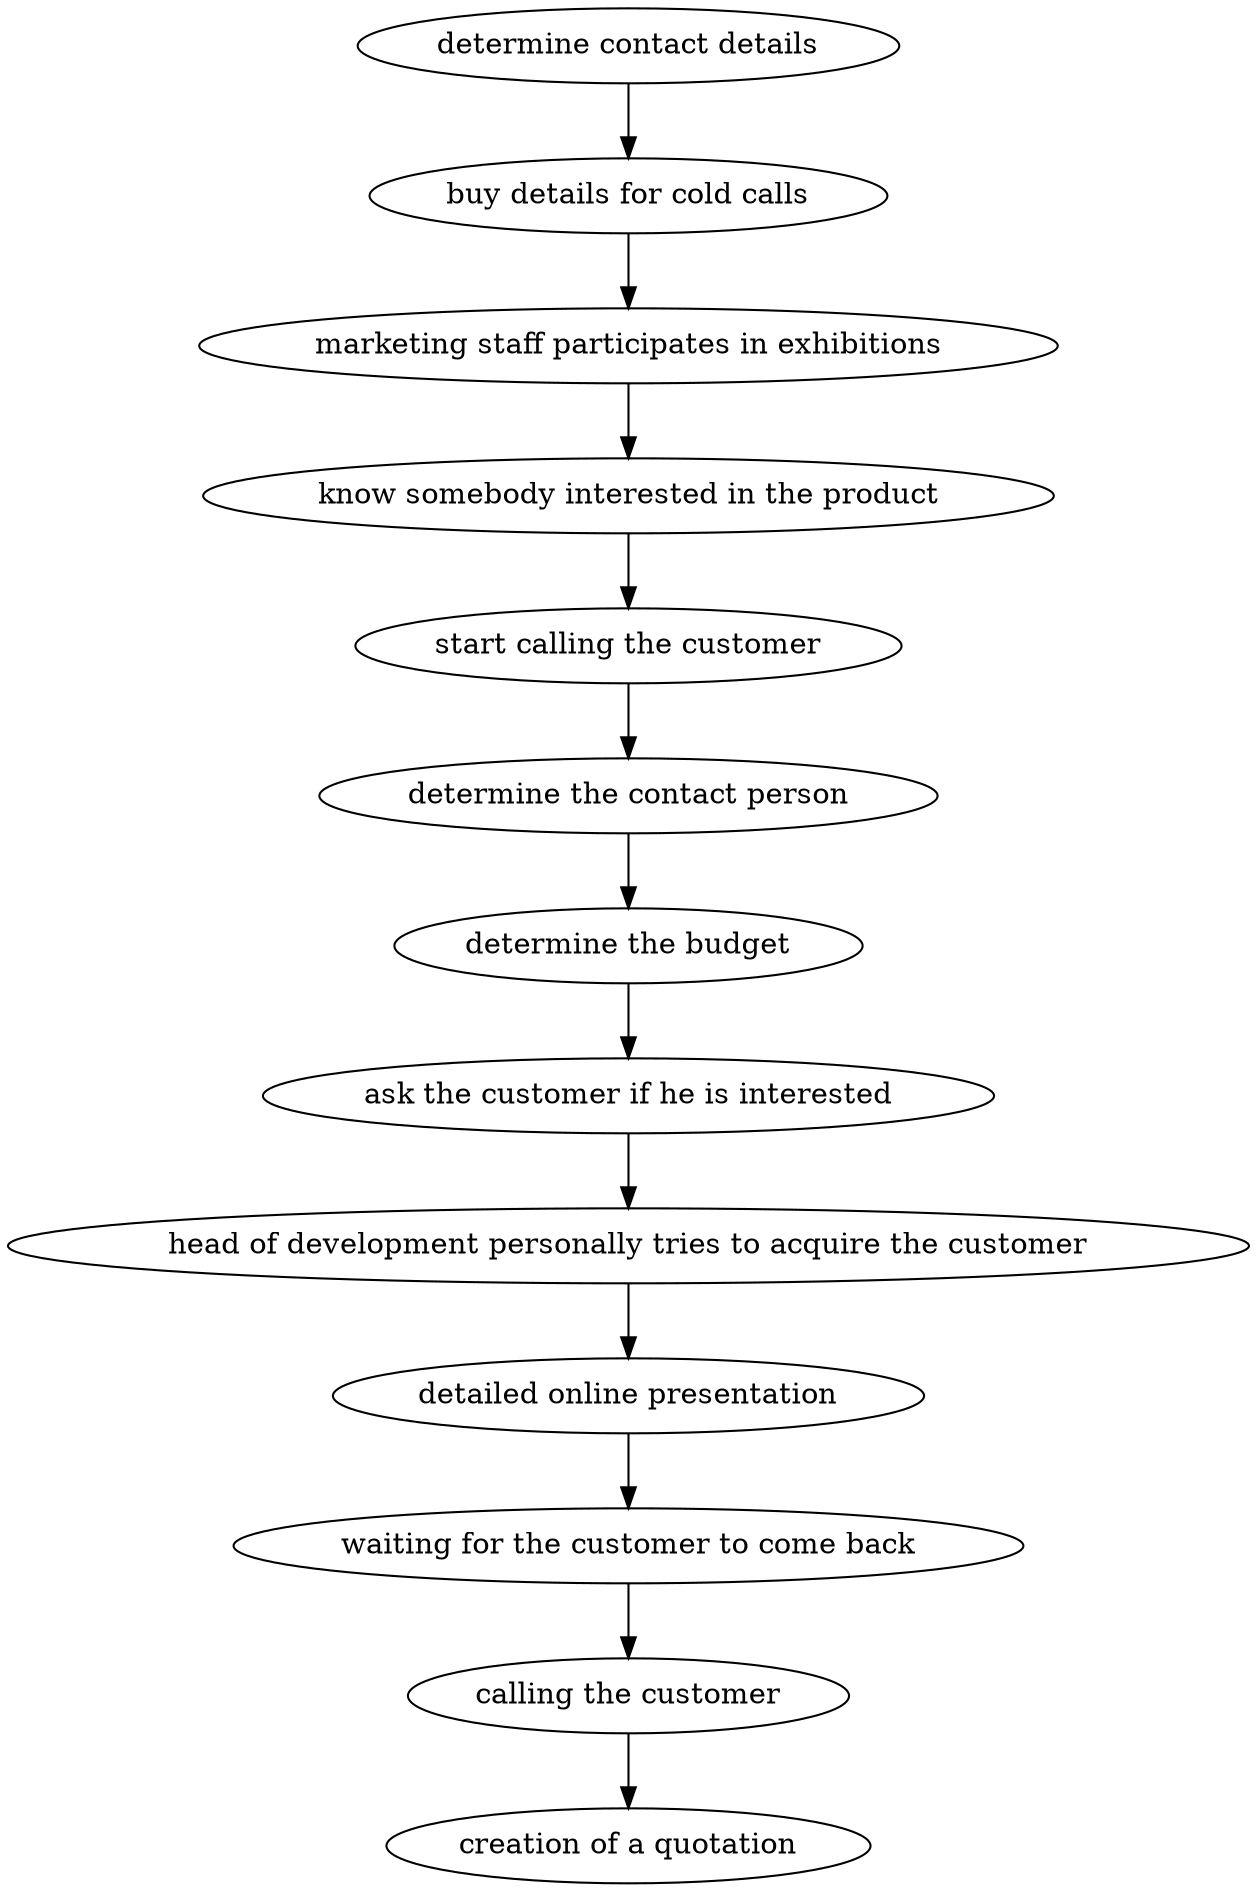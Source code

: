 strict digraph "doc-6.4" {
	graph [name="doc-6.4"];
	"determine contact details"	[attrs="{'type': 'Activity', 'label': 'determine contact details'}"];
	"buy details for cold calls"	[attrs="{'type': 'Activity', 'label': 'buy details for cold calls'}"];
	"determine contact details" -> "buy details for cold calls"	[attrs="{'type': 'flow', 'label': 'flow'}"];
	"marketing staff participates in exhibitions"	[attrs="{'type': 'Activity', 'label': 'marketing staff participates in exhibitions'}"];
	"buy details for cold calls" -> "marketing staff participates in exhibitions"	[attrs="{'type': 'flow', 'label': 'flow'}"];
	"know somebody interested in the product"	[attrs="{'type': 'Activity', 'label': 'know somebody interested in the product'}"];
	"marketing staff participates in exhibitions" -> "know somebody interested in the product"	[attrs="{'type': 'flow', 'label': 'flow'}"];
	"start calling the customer"	[attrs="{'type': 'Activity', 'label': 'start calling the customer'}"];
	"know somebody interested in the product" -> "start calling the customer"	[attrs="{'type': 'flow', 'label': 'flow'}"];
	"determine the contact person"	[attrs="{'type': 'Activity', 'label': 'determine the contact person'}"];
	"start calling the customer" -> "determine the contact person"	[attrs="{'type': 'flow', 'label': 'flow'}"];
	"determine the budget"	[attrs="{'type': 'Activity', 'label': 'determine the budget'}"];
	"determine the contact person" -> "determine the budget"	[attrs="{'type': 'flow', 'label': 'flow'}"];
	"ask the customer if he is interested"	[attrs="{'type': 'Activity', 'label': 'ask the customer if he is interested'}"];
	"determine the budget" -> "ask the customer if he is interested"	[attrs="{'type': 'flow', 'label': 'flow'}"];
	"head of development personally tries to acquire the customer"	[attrs="{'type': 'Activity', 'label': 'head of development personally tries to acquire the customer'}"];
	"ask the customer if he is interested" -> "head of development personally tries to acquire the customer"	[attrs="{'type': 'flow', 'label': 'flow'}"];
	"detailed online presentation"	[attrs="{'type': 'Activity', 'label': 'detailed online presentation'}"];
	"head of development personally tries to acquire the customer" -> "detailed online presentation"	[attrs="{'type': 'flow', 'label': 'flow'}"];
	"waiting for the customer to come back"	[attrs="{'type': 'Activity', 'label': 'waiting for the customer to come back'}"];
	"detailed online presentation" -> "waiting for the customer to come back"	[attrs="{'type': 'flow', 'label': 'flow'}"];
	"calling the customer"	[attrs="{'type': 'Activity', 'label': 'calling the customer'}"];
	"waiting for the customer to come back" -> "calling the customer"	[attrs="{'type': 'flow', 'label': 'flow'}"];
	"creation of a quotation"	[attrs="{'type': 'Activity', 'label': 'creation of a quotation'}"];
	"calling the customer" -> "creation of a quotation"	[attrs="{'type': 'flow', 'label': 'flow'}"];
}
